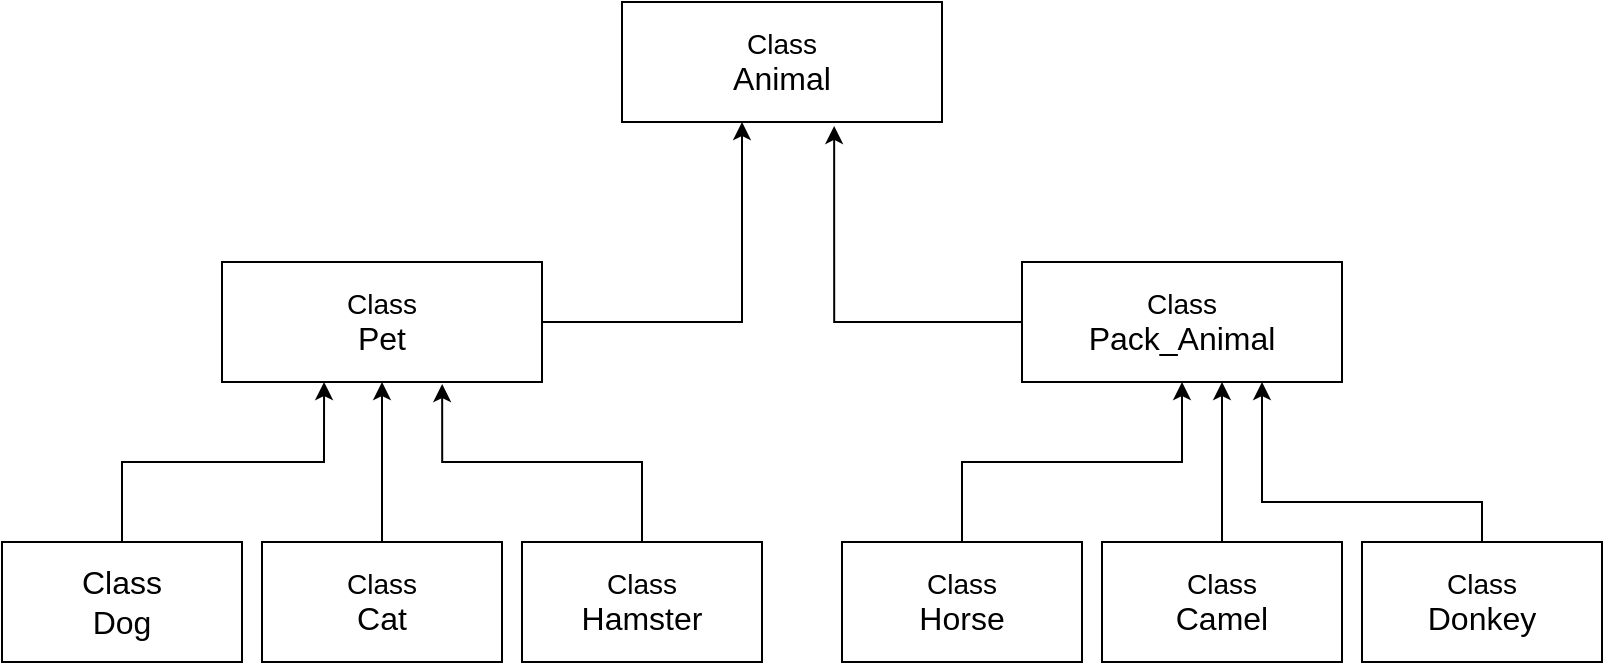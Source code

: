 <mxfile version="24.7.8">
  <diagram name="Страница — 1" id="f9jCWDMtjTDUBhh74vC4">
    <mxGraphModel dx="1359" dy="667" grid="1" gridSize="10" guides="1" tooltips="1" connect="1" arrows="1" fold="1" page="1" pageScale="1" pageWidth="827" pageHeight="1169" math="0" shadow="0">
      <root>
        <mxCell id="0" />
        <mxCell id="1" parent="0" />
        <mxCell id="6B7PzDyecUSFzQUEnwGT-1" value="&lt;font style=&quot;font-size: 14px;&quot;&gt;Class&lt;/font&gt;&lt;div&gt;&lt;font size=&quot;3&quot;&gt;Animal&lt;/font&gt;&lt;/div&gt;" style="rounded=0;whiteSpace=wrap;html=1;" vertex="1" parent="1">
          <mxGeometry x="320" y="60" width="160" height="60" as="geometry" />
        </mxCell>
        <mxCell id="6B7PzDyecUSFzQUEnwGT-2" value="&lt;font style=&quot;font-size: 14px;&quot;&gt;Class&lt;/font&gt;&lt;div&gt;&lt;font size=&quot;3&quot;&gt;Pet&lt;/font&gt;&lt;/div&gt;" style="rounded=0;whiteSpace=wrap;html=1;" vertex="1" parent="1">
          <mxGeometry x="120" y="190" width="160" height="60" as="geometry" />
        </mxCell>
        <mxCell id="6B7PzDyecUSFzQUEnwGT-3" style="edgeStyle=orthogonalEdgeStyle;rounded=0;orthogonalLoop=1;jettySize=auto;html=1;entryX=0.375;entryY=1;entryDx=0;entryDy=0;entryPerimeter=0;" edge="1" parent="1" source="6B7PzDyecUSFzQUEnwGT-2" target="6B7PzDyecUSFzQUEnwGT-1">
          <mxGeometry relative="1" as="geometry" />
        </mxCell>
        <mxCell id="6B7PzDyecUSFzQUEnwGT-4" value="&lt;font style=&quot;font-size: 14px;&quot;&gt;Class&lt;/font&gt;&lt;div&gt;&lt;font size=&quot;3&quot;&gt;Pack_Animal&lt;/font&gt;&lt;/div&gt;" style="rounded=0;whiteSpace=wrap;html=1;" vertex="1" parent="1">
          <mxGeometry x="520" y="190" width="160" height="60" as="geometry" />
        </mxCell>
        <mxCell id="6B7PzDyecUSFzQUEnwGT-5" style="edgeStyle=orthogonalEdgeStyle;rounded=0;orthogonalLoop=1;jettySize=auto;html=1;entryX=0.663;entryY=1.033;entryDx=0;entryDy=0;entryPerimeter=0;" edge="1" parent="1" source="6B7PzDyecUSFzQUEnwGT-4" target="6B7PzDyecUSFzQUEnwGT-1">
          <mxGeometry relative="1" as="geometry" />
        </mxCell>
        <mxCell id="6B7PzDyecUSFzQUEnwGT-6" value="&lt;font size=&quot;3&quot;&gt;Class&lt;/font&gt;&lt;div&gt;&lt;font size=&quot;3&quot;&gt;Dog&lt;/font&gt;&lt;/div&gt;" style="rounded=0;whiteSpace=wrap;html=1;" vertex="1" parent="1">
          <mxGeometry x="10" y="330" width="120" height="60" as="geometry" />
        </mxCell>
        <mxCell id="6B7PzDyecUSFzQUEnwGT-13" style="edgeStyle=orthogonalEdgeStyle;rounded=0;orthogonalLoop=1;jettySize=auto;html=1;entryX=0.5;entryY=1;entryDx=0;entryDy=0;" edge="1" parent="1" source="6B7PzDyecUSFzQUEnwGT-7" target="6B7PzDyecUSFzQUEnwGT-2">
          <mxGeometry relative="1" as="geometry" />
        </mxCell>
        <mxCell id="6B7PzDyecUSFzQUEnwGT-7" value="&lt;font style=&quot;font-size: 14px;&quot;&gt;Class&lt;/font&gt;&lt;div&gt;&lt;font size=&quot;3&quot;&gt;Cat&lt;/font&gt;&lt;/div&gt;" style="rounded=0;whiteSpace=wrap;html=1;" vertex="1" parent="1">
          <mxGeometry x="140" y="330" width="120" height="60" as="geometry" />
        </mxCell>
        <mxCell id="6B7PzDyecUSFzQUEnwGT-8" value="&lt;font style=&quot;font-size: 14px;&quot;&gt;Class&lt;/font&gt;&lt;div&gt;&lt;font size=&quot;3&quot;&gt;Hamster&lt;/font&gt;&lt;/div&gt;" style="rounded=0;whiteSpace=wrap;html=1;" vertex="1" parent="1">
          <mxGeometry x="270" y="330" width="120" height="60" as="geometry" />
        </mxCell>
        <mxCell id="6B7PzDyecUSFzQUEnwGT-15" style="edgeStyle=orthogonalEdgeStyle;rounded=0;orthogonalLoop=1;jettySize=auto;html=1;" edge="1" parent="1" source="6B7PzDyecUSFzQUEnwGT-9" target="6B7PzDyecUSFzQUEnwGT-4">
          <mxGeometry relative="1" as="geometry" />
        </mxCell>
        <mxCell id="6B7PzDyecUSFzQUEnwGT-9" value="&lt;font style=&quot;font-size: 14px;&quot;&gt;Class&lt;/font&gt;&lt;div&gt;&lt;font size=&quot;3&quot;&gt;Horse&lt;/font&gt;&lt;/div&gt;" style="rounded=0;whiteSpace=wrap;html=1;" vertex="1" parent="1">
          <mxGeometry x="430" y="330" width="120" height="60" as="geometry" />
        </mxCell>
        <mxCell id="6B7PzDyecUSFzQUEnwGT-10" value="&lt;font style=&quot;font-size: 14px;&quot;&gt;Class&lt;/font&gt;&lt;div&gt;&lt;font size=&quot;3&quot;&gt;Camel&lt;/font&gt;&lt;/div&gt;" style="rounded=0;whiteSpace=wrap;html=1;" vertex="1" parent="1">
          <mxGeometry x="560" y="330" width="120" height="60" as="geometry" />
        </mxCell>
        <mxCell id="6B7PzDyecUSFzQUEnwGT-19" style="edgeStyle=orthogonalEdgeStyle;rounded=0;orthogonalLoop=1;jettySize=auto;html=1;entryX=0.75;entryY=1;entryDx=0;entryDy=0;" edge="1" parent="1" source="6B7PzDyecUSFzQUEnwGT-11" target="6B7PzDyecUSFzQUEnwGT-4">
          <mxGeometry relative="1" as="geometry">
            <Array as="points">
              <mxPoint x="750" y="310" />
              <mxPoint x="640" y="310" />
            </Array>
          </mxGeometry>
        </mxCell>
        <mxCell id="6B7PzDyecUSFzQUEnwGT-11" value="&lt;font style=&quot;font-size: 14px;&quot;&gt;Class&lt;/font&gt;&lt;div&gt;&lt;font size=&quot;3&quot;&gt;Donkey&lt;/font&gt;&lt;/div&gt;" style="rounded=0;whiteSpace=wrap;html=1;" vertex="1" parent="1">
          <mxGeometry x="690" y="330" width="120" height="60" as="geometry" />
        </mxCell>
        <mxCell id="6B7PzDyecUSFzQUEnwGT-12" style="edgeStyle=orthogonalEdgeStyle;rounded=0;orthogonalLoop=1;jettySize=auto;html=1;entryX=0.319;entryY=1;entryDx=0;entryDy=0;entryPerimeter=0;" edge="1" parent="1" source="6B7PzDyecUSFzQUEnwGT-6" target="6B7PzDyecUSFzQUEnwGT-2">
          <mxGeometry relative="1" as="geometry" />
        </mxCell>
        <mxCell id="6B7PzDyecUSFzQUEnwGT-14" style="edgeStyle=orthogonalEdgeStyle;rounded=0;orthogonalLoop=1;jettySize=auto;html=1;entryX=0.688;entryY=1.017;entryDx=0;entryDy=0;entryPerimeter=0;" edge="1" parent="1" source="6B7PzDyecUSFzQUEnwGT-8" target="6B7PzDyecUSFzQUEnwGT-2">
          <mxGeometry relative="1" as="geometry">
            <mxPoint x="229" y="260" as="targetPoint" />
          </mxGeometry>
        </mxCell>
        <mxCell id="6B7PzDyecUSFzQUEnwGT-18" style="edgeStyle=orthogonalEdgeStyle;rounded=0;orthogonalLoop=1;jettySize=auto;html=1;entryX=0.625;entryY=1;entryDx=0;entryDy=0;entryPerimeter=0;" edge="1" parent="1" source="6B7PzDyecUSFzQUEnwGT-10" target="6B7PzDyecUSFzQUEnwGT-4">
          <mxGeometry relative="1" as="geometry" />
        </mxCell>
      </root>
    </mxGraphModel>
  </diagram>
</mxfile>
